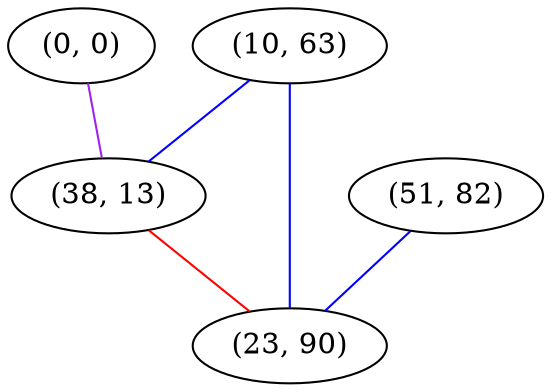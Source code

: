 graph "" {
"(10, 63)";
"(51, 82)";
"(0, 0)";
"(38, 13)";
"(23, 90)";
"(10, 63)" -- "(38, 13)"  [color=blue, key=0, weight=3];
"(10, 63)" -- "(23, 90)"  [color=blue, key=0, weight=3];
"(51, 82)" -- "(23, 90)"  [color=blue, key=0, weight=3];
"(0, 0)" -- "(38, 13)"  [color=purple, key=0, weight=4];
"(38, 13)" -- "(23, 90)"  [color=red, key=0, weight=1];
}
